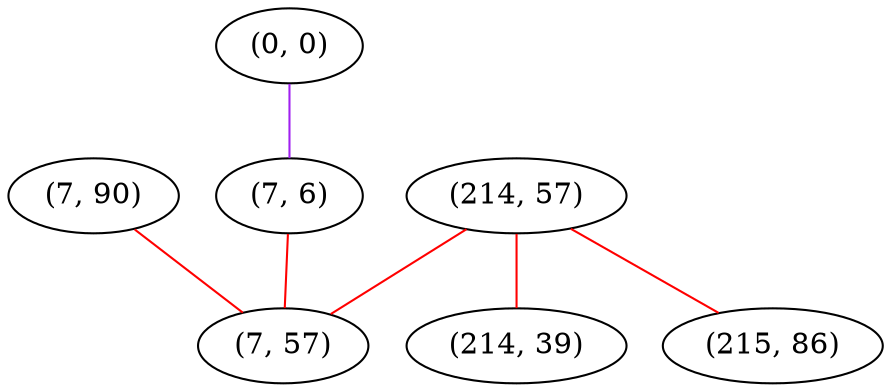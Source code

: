 graph "" {
"(214, 57)";
"(0, 0)";
"(7, 90)";
"(7, 6)";
"(7, 57)";
"(214, 39)";
"(215, 86)";
"(214, 57)" -- "(215, 86)"  [color=red, key=0, weight=1];
"(214, 57)" -- "(214, 39)"  [color=red, key=0, weight=1];
"(214, 57)" -- "(7, 57)"  [color=red, key=0, weight=1];
"(0, 0)" -- "(7, 6)"  [color=purple, key=0, weight=4];
"(7, 90)" -- "(7, 57)"  [color=red, key=0, weight=1];
"(7, 6)" -- "(7, 57)"  [color=red, key=0, weight=1];
}
